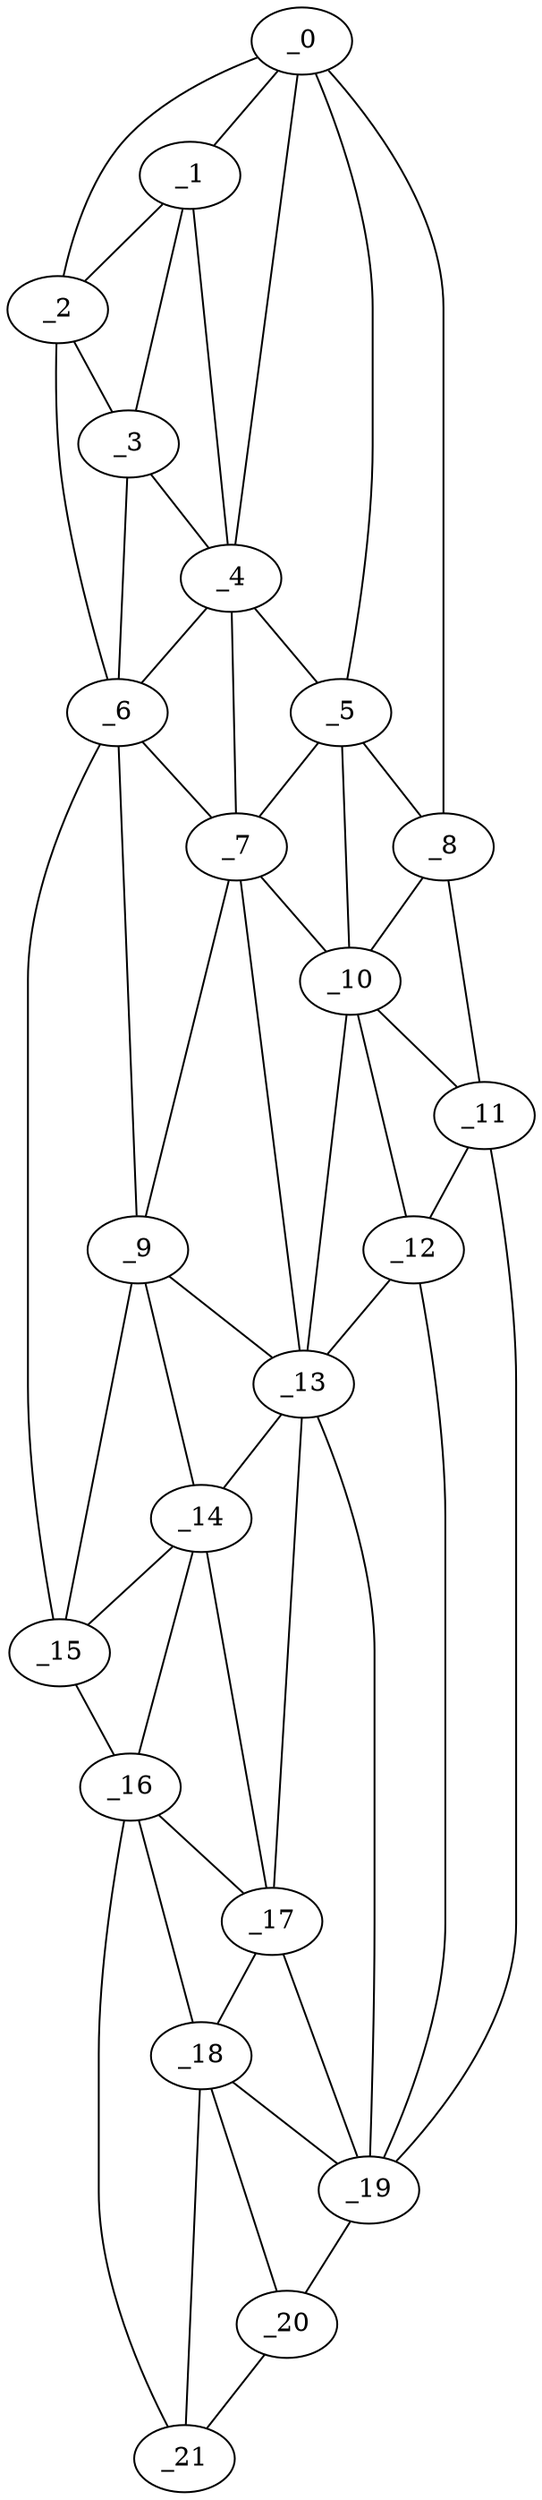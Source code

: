 graph "obj27__345.gxl" {
	_0	 [x=8,
		y=61];
	_1	 [x=14,
		y=66];
	_0 -- _1	 [valence=2];
	_2	 [x=15,
		y=85];
	_0 -- _2	 [valence=1];
	_4	 [x=33,
		y=60];
	_0 -- _4	 [valence=2];
	_5	 [x=41,
		y=53];
	_0 -- _5	 [valence=1];
	_8	 [x=57,
		y=44];
	_0 -- _8	 [valence=1];
	_1 -- _2	 [valence=2];
	_3	 [x=25,
		y=84];
	_1 -- _3	 [valence=2];
	_1 -- _4	 [valence=2];
	_2 -- _3	 [valence=2];
	_6	 [x=49,
		y=85];
	_2 -- _6	 [valence=1];
	_3 -- _4	 [valence=2];
	_3 -- _6	 [valence=2];
	_4 -- _5	 [valence=2];
	_4 -- _6	 [valence=2];
	_7	 [x=55,
		y=64];
	_4 -- _7	 [valence=2];
	_5 -- _7	 [valence=2];
	_5 -- _8	 [valence=2];
	_10	 [x=58,
		y=54];
	_5 -- _10	 [valence=2];
	_6 -- _7	 [valence=2];
	_9	 [x=57,
		y=76];
	_6 -- _9	 [valence=1];
	_15	 [x=83,
		y=81];
	_6 -- _15	 [valence=1];
	_7 -- _9	 [valence=2];
	_7 -- _10	 [valence=2];
	_13	 [x=79,
		y=62];
	_7 -- _13	 [valence=2];
	_8 -- _10	 [valence=2];
	_11	 [x=64,
		y=43];
	_8 -- _11	 [valence=1];
	_9 -- _13	 [valence=2];
	_14	 [x=80,
		y=73];
	_9 -- _14	 [valence=1];
	_9 -- _15	 [valence=1];
	_10 -- _11	 [valence=2];
	_12	 [x=73,
		y=47];
	_10 -- _12	 [valence=2];
	_10 -- _13	 [valence=2];
	_11 -- _12	 [valence=1];
	_19	 [x=108,
		y=45];
	_11 -- _19	 [valence=1];
	_12 -- _13	 [valence=1];
	_12 -- _19	 [valence=2];
	_13 -- _14	 [valence=2];
	_17	 [x=94,
		y=70];
	_13 -- _17	 [valence=2];
	_13 -- _19	 [valence=2];
	_14 -- _15	 [valence=2];
	_16	 [x=89,
		y=80];
	_14 -- _16	 [valence=1];
	_14 -- _17	 [valence=1];
	_15 -- _16	 [valence=1];
	_16 -- _17	 [valence=1];
	_18	 [x=107,
		y=68];
	_16 -- _18	 [valence=2];
	_21	 [x=124,
		y=66];
	_16 -- _21	 [valence=1];
	_17 -- _18	 [valence=2];
	_17 -- _19	 [valence=1];
	_18 -- _19	 [valence=1];
	_20	 [x=121,
		y=58];
	_18 -- _20	 [valence=2];
	_18 -- _21	 [valence=2];
	_19 -- _20	 [valence=1];
	_20 -- _21	 [valence=1];
}
